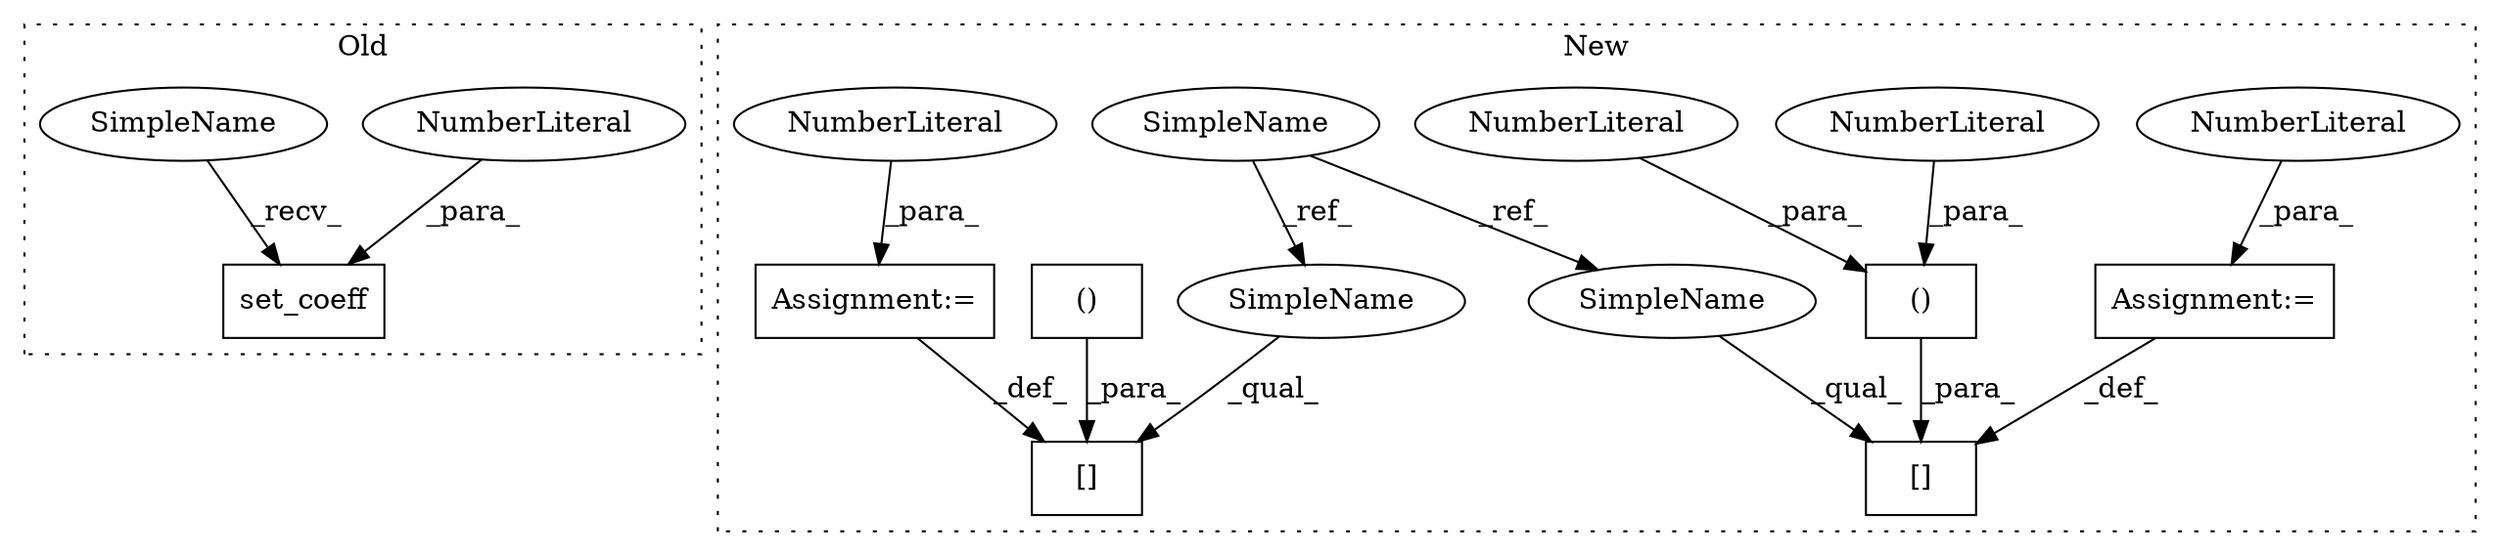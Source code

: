digraph G {
subgraph cluster0 {
1 [label="set_coeff" a="32" s="288,303" l="10,1" shape="box"];
3 [label="NumberLiteral" a="34" s="300" l="1" shape="ellipse"];
16 [label="SimpleName" a="42" s="286" l="1" shape="ellipse"];
label = "Old";
style="dotted";
}
subgraph cluster1 {
2 [label="()" a="106" s="280" l="15" shape="box"];
4 [label="[]" a="2" s="271,295" l="9,2" shape="box"];
5 [label="Assignment:=" a="7" s="297" l="1" shape="box"];
6 [label="NumberLiteral" a="34" s="298" l="1" shape="ellipse"];
7 [label="NumberLiteral" a="34" s="294" l="1" shape="ellipse"];
8 [label="NumberLiteral" a="34" s="280" l="1" shape="ellipse"];
9 [label="SimpleName" a="42" s="219" l="3" shape="ellipse"];
10 [label="[]" a="2" s="305,329" l="9,2" shape="box"];
11 [label="()" a="106" s="314" l="15" shape="box"];
12 [label="Assignment:=" a="7" s="331" l="1" shape="box"];
13 [label="NumberLiteral" a="34" s="332" l="1" shape="ellipse"];
14 [label="SimpleName" a="42" s="305" l="3" shape="ellipse"];
15 [label="SimpleName" a="42" s="271" l="3" shape="ellipse"];
label = "New";
style="dotted";
}
2 -> 4 [label="_para_"];
3 -> 1 [label="_para_"];
5 -> 4 [label="_def_"];
6 -> 5 [label="_para_"];
7 -> 2 [label="_para_"];
8 -> 2 [label="_para_"];
9 -> 15 [label="_ref_"];
9 -> 14 [label="_ref_"];
11 -> 10 [label="_para_"];
12 -> 10 [label="_def_"];
13 -> 12 [label="_para_"];
14 -> 10 [label="_qual_"];
15 -> 4 [label="_qual_"];
16 -> 1 [label="_recv_"];
}